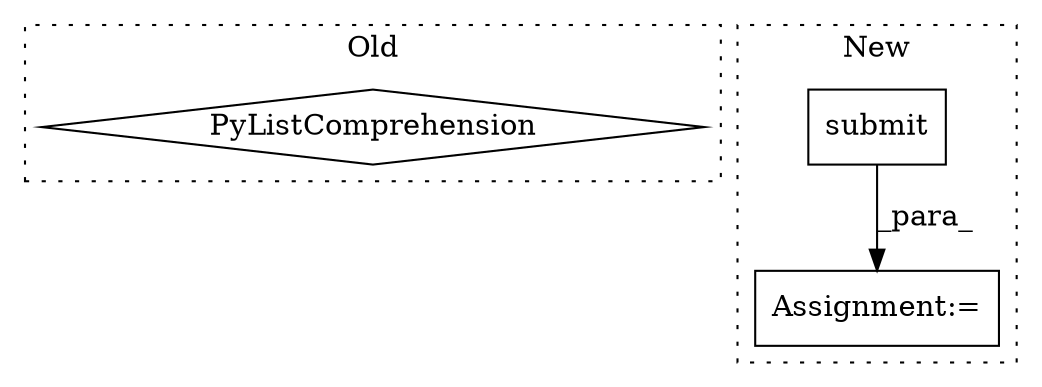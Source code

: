 digraph G {
subgraph cluster0 {
1 [label="PyListComprehension" a="109" s="3305" l="116" shape="diamond"];
label = "Old";
style="dotted";
}
subgraph cluster1 {
2 [label="submit" a="32" s="2847,2863" l="7,1" shape="box"];
3 [label="Assignment:=" a="7" s="2844" l="1" shape="box"];
label = "New";
style="dotted";
}
2 -> 3 [label="_para_"];
}